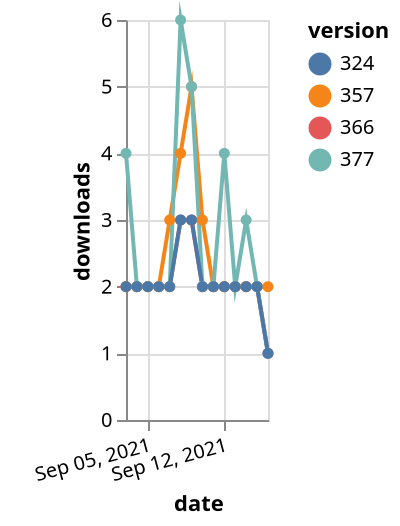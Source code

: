 {"$schema": "https://vega.github.io/schema/vega-lite/v5.json", "description": "A simple bar chart with embedded data.", "data": {"values": [{"date": "2021-09-03", "total": 2297, "delta": 2, "version": "366"}, {"date": "2021-09-04", "total": 2299, "delta": 2, "version": "366"}, {"date": "2021-09-05", "total": 2301, "delta": 2, "version": "366"}, {"date": "2021-09-06", "total": 2303, "delta": 2, "version": "366"}, {"date": "2021-09-07", "total": 2305, "delta": 2, "version": "366"}, {"date": "2021-09-08", "total": 2308, "delta": 3, "version": "366"}, {"date": "2021-09-09", "total": 2311, "delta": 3, "version": "366"}, {"date": "2021-09-10", "total": 2313, "delta": 2, "version": "366"}, {"date": "2021-09-11", "total": 2315, "delta": 2, "version": "366"}, {"date": "2021-09-12", "total": 2317, "delta": 2, "version": "366"}, {"date": "2021-09-13", "total": 2319, "delta": 2, "version": "366"}, {"date": "2021-09-14", "total": 2321, "delta": 2, "version": "366"}, {"date": "2021-09-15", "total": 2323, "delta": 2, "version": "366"}, {"date": "2021-09-16", "total": 2324, "delta": 1, "version": "366"}, {"date": "2021-09-03", "total": 2845, "delta": 2, "version": "357"}, {"date": "2021-09-04", "total": 2847, "delta": 2, "version": "357"}, {"date": "2021-09-05", "total": 2849, "delta": 2, "version": "357"}, {"date": "2021-09-06", "total": 2851, "delta": 2, "version": "357"}, {"date": "2021-09-07", "total": 2854, "delta": 3, "version": "357"}, {"date": "2021-09-08", "total": 2858, "delta": 4, "version": "357"}, {"date": "2021-09-09", "total": 2863, "delta": 5, "version": "357"}, {"date": "2021-09-10", "total": 2866, "delta": 3, "version": "357"}, {"date": "2021-09-11", "total": 2868, "delta": 2, "version": "357"}, {"date": "2021-09-12", "total": 2870, "delta": 2, "version": "357"}, {"date": "2021-09-13", "total": 2872, "delta": 2, "version": "357"}, {"date": "2021-09-14", "total": 2874, "delta": 2, "version": "357"}, {"date": "2021-09-15", "total": 2876, "delta": 2, "version": "357"}, {"date": "2021-09-16", "total": 2878, "delta": 2, "version": "357"}, {"date": "2021-09-03", "total": 2100, "delta": 4, "version": "377"}, {"date": "2021-09-04", "total": 2102, "delta": 2, "version": "377"}, {"date": "2021-09-05", "total": 2104, "delta": 2, "version": "377"}, {"date": "2021-09-06", "total": 2106, "delta": 2, "version": "377"}, {"date": "2021-09-07", "total": 2108, "delta": 2, "version": "377"}, {"date": "2021-09-08", "total": 2114, "delta": 6, "version": "377"}, {"date": "2021-09-09", "total": 2119, "delta": 5, "version": "377"}, {"date": "2021-09-10", "total": 2121, "delta": 2, "version": "377"}, {"date": "2021-09-11", "total": 2123, "delta": 2, "version": "377"}, {"date": "2021-09-12", "total": 2127, "delta": 4, "version": "377"}, {"date": "2021-09-13", "total": 2129, "delta": 2, "version": "377"}, {"date": "2021-09-14", "total": 2132, "delta": 3, "version": "377"}, {"date": "2021-09-15", "total": 2134, "delta": 2, "version": "377"}, {"date": "2021-09-16", "total": 2135, "delta": 1, "version": "377"}, {"date": "2021-09-03", "total": 2558, "delta": 2, "version": "324"}, {"date": "2021-09-04", "total": 2560, "delta": 2, "version": "324"}, {"date": "2021-09-05", "total": 2562, "delta": 2, "version": "324"}, {"date": "2021-09-06", "total": 2564, "delta": 2, "version": "324"}, {"date": "2021-09-07", "total": 2566, "delta": 2, "version": "324"}, {"date": "2021-09-08", "total": 2569, "delta": 3, "version": "324"}, {"date": "2021-09-09", "total": 2572, "delta": 3, "version": "324"}, {"date": "2021-09-10", "total": 2574, "delta": 2, "version": "324"}, {"date": "2021-09-11", "total": 2576, "delta": 2, "version": "324"}, {"date": "2021-09-12", "total": 2578, "delta": 2, "version": "324"}, {"date": "2021-09-13", "total": 2580, "delta": 2, "version": "324"}, {"date": "2021-09-14", "total": 2582, "delta": 2, "version": "324"}, {"date": "2021-09-15", "total": 2584, "delta": 2, "version": "324"}, {"date": "2021-09-16", "total": 2585, "delta": 1, "version": "324"}]}, "width": "container", "mark": {"type": "line", "point": {"filled": true}}, "encoding": {"x": {"field": "date", "type": "temporal", "timeUnit": "yearmonthdate", "title": "date", "axis": {"labelAngle": -15}}, "y": {"field": "delta", "type": "quantitative", "title": "downloads"}, "color": {"field": "version", "type": "nominal"}, "tooltip": {"field": "delta"}}}